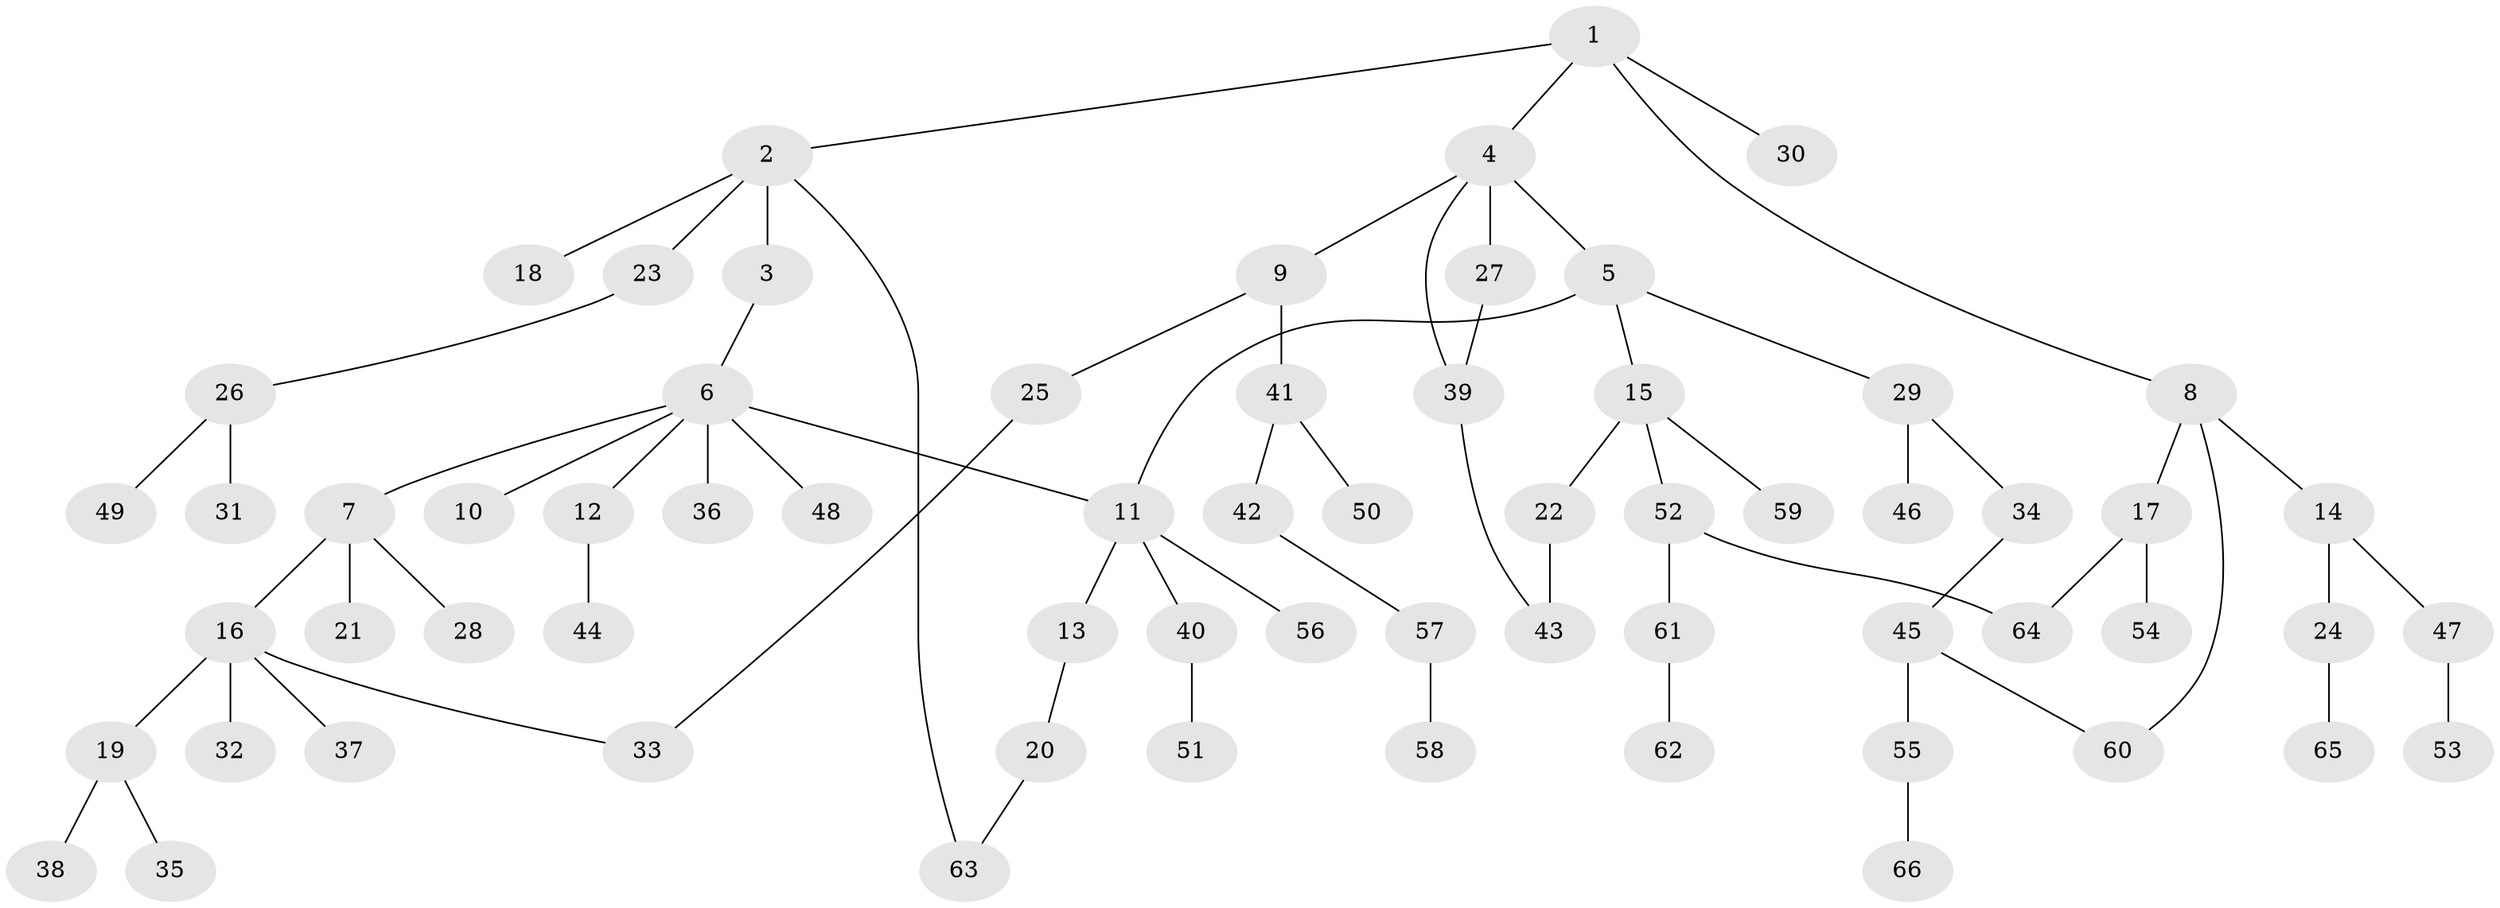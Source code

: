 // Generated by graph-tools (version 1.1) at 2025/25/03/09/25 03:25:34]
// undirected, 66 vertices, 72 edges
graph export_dot {
graph [start="1"]
  node [color=gray90,style=filled];
  1;
  2;
  3;
  4;
  5;
  6;
  7;
  8;
  9;
  10;
  11;
  12;
  13;
  14;
  15;
  16;
  17;
  18;
  19;
  20;
  21;
  22;
  23;
  24;
  25;
  26;
  27;
  28;
  29;
  30;
  31;
  32;
  33;
  34;
  35;
  36;
  37;
  38;
  39;
  40;
  41;
  42;
  43;
  44;
  45;
  46;
  47;
  48;
  49;
  50;
  51;
  52;
  53;
  54;
  55;
  56;
  57;
  58;
  59;
  60;
  61;
  62;
  63;
  64;
  65;
  66;
  1 -- 2;
  1 -- 4;
  1 -- 8;
  1 -- 30;
  2 -- 3;
  2 -- 18;
  2 -- 23;
  2 -- 63;
  3 -- 6;
  4 -- 5;
  4 -- 9;
  4 -- 27;
  4 -- 39;
  5 -- 11;
  5 -- 15;
  5 -- 29;
  6 -- 7;
  6 -- 10;
  6 -- 12;
  6 -- 36;
  6 -- 48;
  6 -- 11;
  7 -- 16;
  7 -- 21;
  7 -- 28;
  8 -- 14;
  8 -- 17;
  8 -- 60;
  9 -- 25;
  9 -- 41;
  11 -- 13;
  11 -- 40;
  11 -- 56;
  12 -- 44;
  13 -- 20;
  14 -- 24;
  14 -- 47;
  15 -- 22;
  15 -- 52;
  15 -- 59;
  16 -- 19;
  16 -- 32;
  16 -- 33;
  16 -- 37;
  17 -- 54;
  17 -- 64;
  19 -- 35;
  19 -- 38;
  20 -- 63;
  22 -- 43;
  23 -- 26;
  24 -- 65;
  25 -- 33;
  26 -- 31;
  26 -- 49;
  27 -- 39;
  29 -- 34;
  29 -- 46;
  34 -- 45;
  39 -- 43;
  40 -- 51;
  41 -- 42;
  41 -- 50;
  42 -- 57;
  45 -- 55;
  45 -- 60;
  47 -- 53;
  52 -- 61;
  52 -- 64;
  55 -- 66;
  57 -- 58;
  61 -- 62;
}
